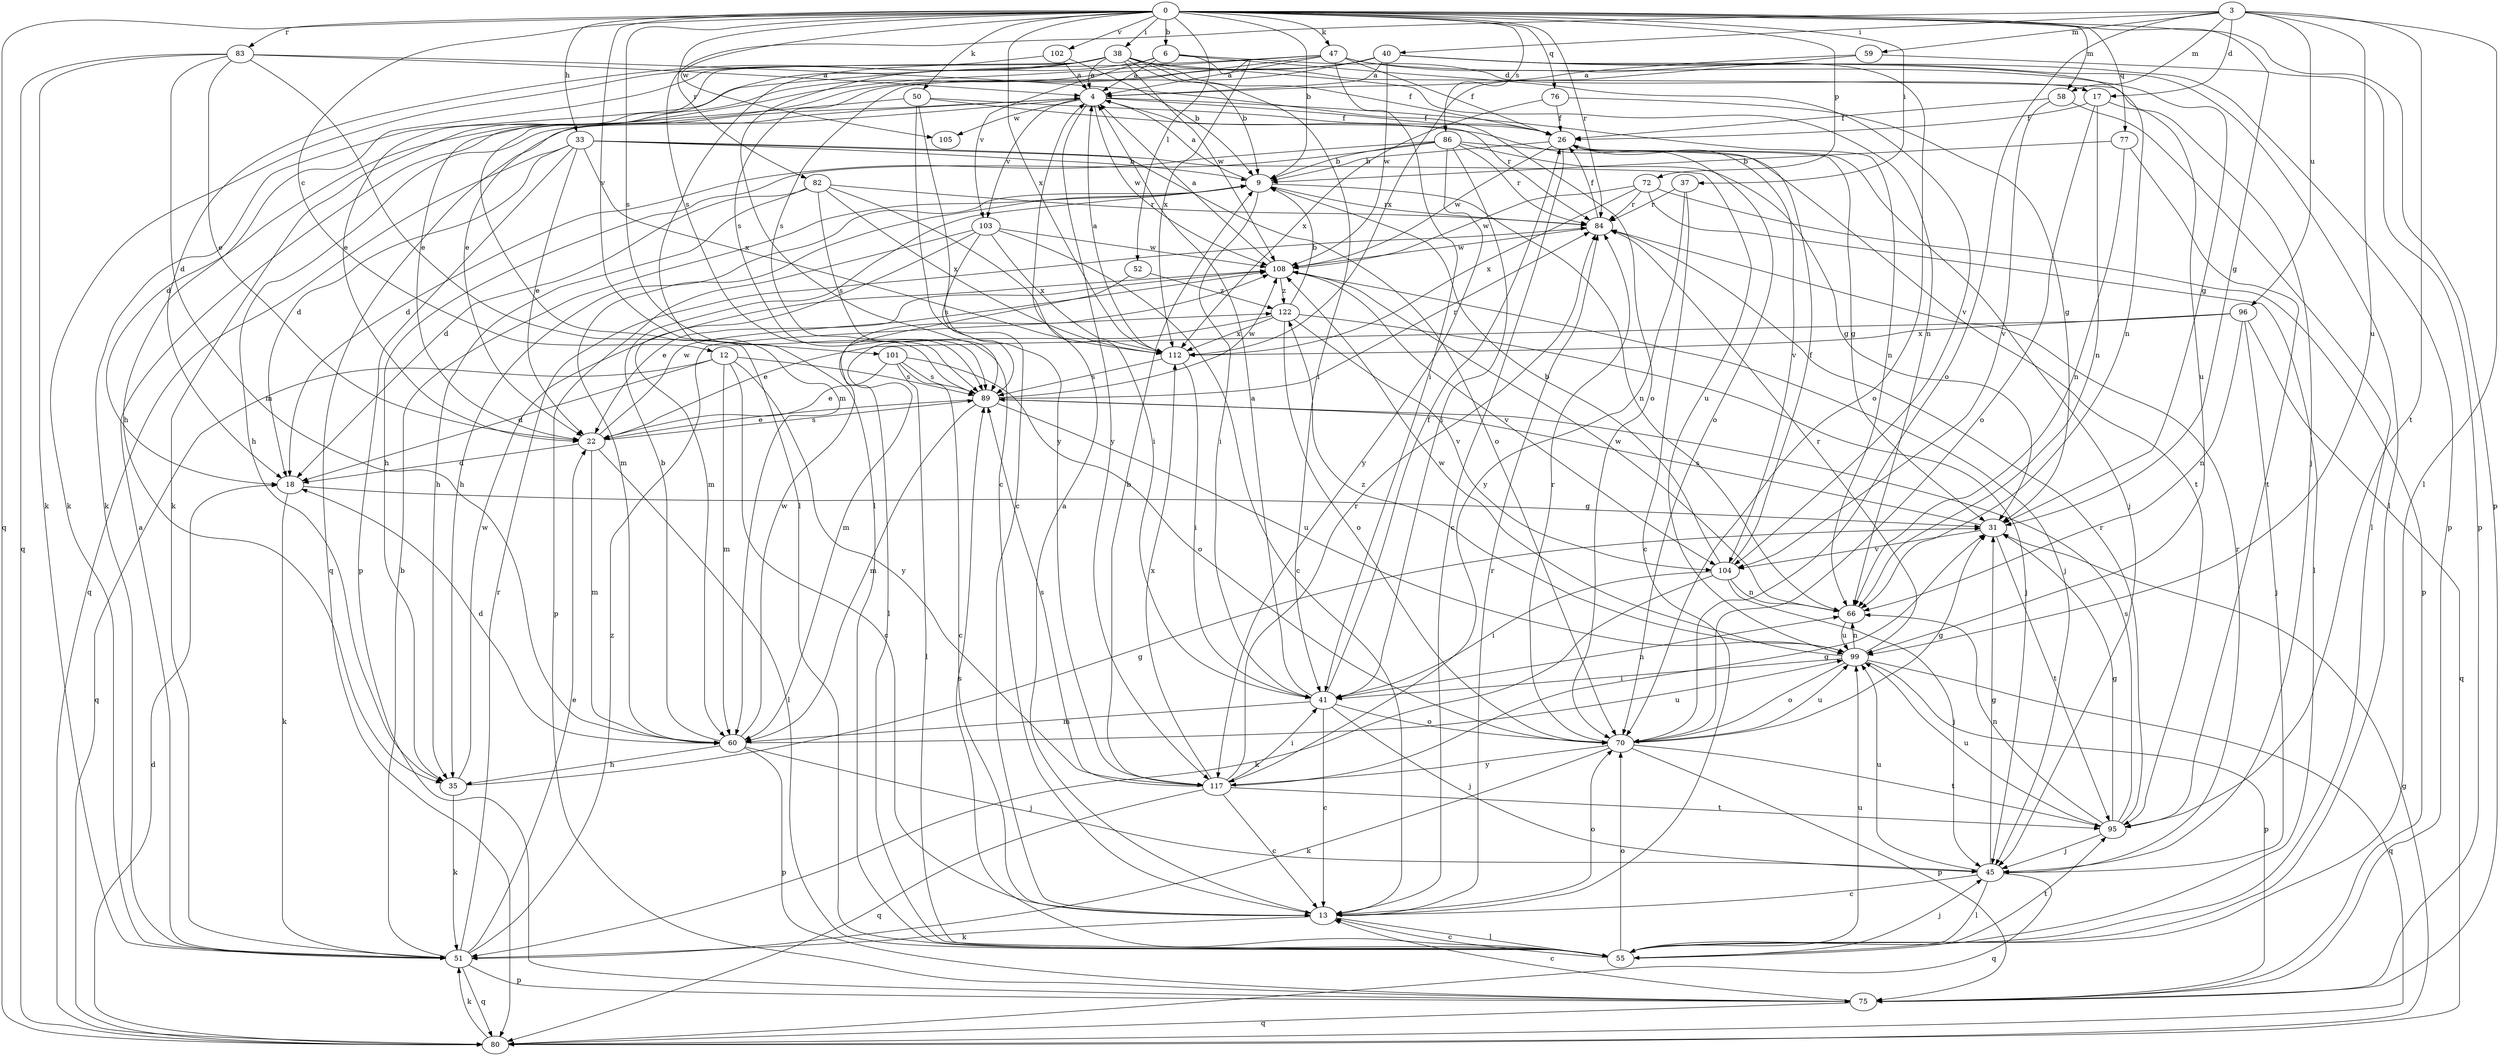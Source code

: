strict digraph  {
0;
3;
4;
6;
9;
12;
13;
17;
18;
22;
26;
31;
33;
35;
37;
38;
40;
41;
45;
47;
50;
51;
52;
55;
58;
59;
60;
66;
70;
72;
75;
76;
77;
80;
82;
83;
84;
86;
89;
95;
96;
99;
101;
102;
103;
104;
105;
108;
112;
117;
122;
0 -> 6  [label=b];
0 -> 9  [label=b];
0 -> 12  [label=c];
0 -> 31  [label=g];
0 -> 33  [label=h];
0 -> 37  [label=i];
0 -> 38  [label=i];
0 -> 47  [label=k];
0 -> 50  [label=k];
0 -> 52  [label=l];
0 -> 58  [label=m];
0 -> 72  [label=p];
0 -> 75  [label=p];
0 -> 76  [label=q];
0 -> 77  [label=q];
0 -> 80  [label=q];
0 -> 82  [label=r];
0 -> 83  [label=r];
0 -> 84  [label=r];
0 -> 86  [label=s];
0 -> 89  [label=s];
0 -> 101  [label=v];
0 -> 102  [label=v];
0 -> 105  [label=w];
0 -> 112  [label=x];
3 -> 17  [label=d];
3 -> 40  [label=i];
3 -> 55  [label=l];
3 -> 58  [label=m];
3 -> 59  [label=m];
3 -> 70  [label=o];
3 -> 89  [label=s];
3 -> 95  [label=t];
3 -> 96  [label=u];
3 -> 99  [label=u];
4 -> 26  [label=f];
4 -> 35  [label=h];
4 -> 66  [label=n];
4 -> 80  [label=q];
4 -> 84  [label=r];
4 -> 103  [label=v];
4 -> 105  [label=w];
4 -> 108  [label=w];
4 -> 117  [label=y];
6 -> 4  [label=a];
6 -> 17  [label=d];
6 -> 60  [label=m];
6 -> 103  [label=v];
6 -> 104  [label=v];
6 -> 112  [label=x];
9 -> 4  [label=a];
9 -> 35  [label=h];
9 -> 41  [label=i];
9 -> 60  [label=m];
9 -> 66  [label=n];
9 -> 84  [label=r];
12 -> 13  [label=c];
12 -> 18  [label=d];
12 -> 60  [label=m];
12 -> 80  [label=q];
12 -> 89  [label=s];
12 -> 117  [label=y];
13 -> 4  [label=a];
13 -> 51  [label=k];
13 -> 55  [label=l];
13 -> 70  [label=o];
13 -> 84  [label=r];
17 -> 26  [label=f];
17 -> 66  [label=n];
17 -> 70  [label=o];
17 -> 99  [label=u];
18 -> 31  [label=g];
18 -> 51  [label=k];
22 -> 18  [label=d];
22 -> 55  [label=l];
22 -> 60  [label=m];
22 -> 89  [label=s];
22 -> 108  [label=w];
26 -> 9  [label=b];
26 -> 13  [label=c];
26 -> 31  [label=g];
26 -> 45  [label=j];
26 -> 104  [label=v];
26 -> 108  [label=w];
31 -> 89  [label=s];
31 -> 95  [label=t];
31 -> 104  [label=v];
33 -> 9  [label=b];
33 -> 18  [label=d];
33 -> 22  [label=e];
33 -> 70  [label=o];
33 -> 75  [label=p];
33 -> 80  [label=q];
33 -> 99  [label=u];
33 -> 112  [label=x];
35 -> 31  [label=g];
35 -> 51  [label=k];
35 -> 108  [label=w];
37 -> 13  [label=c];
37 -> 84  [label=r];
37 -> 117  [label=y];
38 -> 4  [label=a];
38 -> 9  [label=b];
38 -> 13  [label=c];
38 -> 18  [label=d];
38 -> 22  [label=e];
38 -> 26  [label=f];
38 -> 35  [label=h];
38 -> 41  [label=i];
38 -> 45  [label=j];
38 -> 51  [label=k];
38 -> 66  [label=n];
38 -> 108  [label=w];
40 -> 4  [label=a];
40 -> 22  [label=e];
40 -> 51  [label=k];
40 -> 55  [label=l];
40 -> 66  [label=n];
40 -> 75  [label=p];
40 -> 89  [label=s];
40 -> 108  [label=w];
41 -> 4  [label=a];
41 -> 13  [label=c];
41 -> 26  [label=f];
41 -> 45  [label=j];
41 -> 60  [label=m];
41 -> 66  [label=n];
41 -> 70  [label=o];
45 -> 13  [label=c];
45 -> 31  [label=g];
45 -> 55  [label=l];
45 -> 80  [label=q];
45 -> 84  [label=r];
45 -> 99  [label=u];
47 -> 4  [label=a];
47 -> 22  [label=e];
47 -> 26  [label=f];
47 -> 31  [label=g];
47 -> 41  [label=i];
47 -> 51  [label=k];
47 -> 70  [label=o];
47 -> 89  [label=s];
50 -> 13  [label=c];
50 -> 18  [label=d];
50 -> 26  [label=f];
50 -> 70  [label=o];
50 -> 117  [label=y];
51 -> 4  [label=a];
51 -> 9  [label=b];
51 -> 22  [label=e];
51 -> 75  [label=p];
51 -> 80  [label=q];
51 -> 84  [label=r];
51 -> 122  [label=z];
52 -> 55  [label=l];
52 -> 122  [label=z];
55 -> 13  [label=c];
55 -> 45  [label=j];
55 -> 70  [label=o];
55 -> 89  [label=s];
55 -> 95  [label=t];
55 -> 99  [label=u];
58 -> 26  [label=f];
58 -> 55  [label=l];
58 -> 104  [label=v];
59 -> 4  [label=a];
59 -> 75  [label=p];
59 -> 112  [label=x];
60 -> 9  [label=b];
60 -> 18  [label=d];
60 -> 35  [label=h];
60 -> 45  [label=j];
60 -> 75  [label=p];
60 -> 99  [label=u];
60 -> 108  [label=w];
66 -> 99  [label=u];
66 -> 108  [label=w];
70 -> 31  [label=g];
70 -> 51  [label=k];
70 -> 75  [label=p];
70 -> 84  [label=r];
70 -> 95  [label=t];
70 -> 99  [label=u];
70 -> 117  [label=y];
72 -> 55  [label=l];
72 -> 75  [label=p];
72 -> 84  [label=r];
72 -> 108  [label=w];
72 -> 112  [label=x];
75 -> 13  [label=c];
75 -> 80  [label=q];
76 -> 26  [label=f];
76 -> 31  [label=g];
76 -> 112  [label=x];
77 -> 9  [label=b];
77 -> 66  [label=n];
77 -> 95  [label=t];
80 -> 18  [label=d];
80 -> 31  [label=g];
80 -> 51  [label=k];
82 -> 18  [label=d];
82 -> 35  [label=h];
82 -> 41  [label=i];
82 -> 84  [label=r];
82 -> 89  [label=s];
82 -> 112  [label=x];
83 -> 4  [label=a];
83 -> 22  [label=e];
83 -> 51  [label=k];
83 -> 55  [label=l];
83 -> 60  [label=m];
83 -> 70  [label=o];
83 -> 80  [label=q];
84 -> 26  [label=f];
84 -> 108  [label=w];
86 -> 9  [label=b];
86 -> 18  [label=d];
86 -> 31  [label=g];
86 -> 35  [label=h];
86 -> 41  [label=i];
86 -> 84  [label=r];
86 -> 95  [label=t];
86 -> 117  [label=y];
89 -> 22  [label=e];
89 -> 60  [label=m];
89 -> 84  [label=r];
89 -> 99  [label=u];
89 -> 108  [label=w];
95 -> 31  [label=g];
95 -> 45  [label=j];
95 -> 66  [label=n];
95 -> 84  [label=r];
95 -> 89  [label=s];
95 -> 99  [label=u];
96 -> 22  [label=e];
96 -> 45  [label=j];
96 -> 66  [label=n];
96 -> 80  [label=q];
96 -> 112  [label=x];
99 -> 41  [label=i];
99 -> 66  [label=n];
99 -> 70  [label=o];
99 -> 75  [label=p];
99 -> 80  [label=q];
99 -> 84  [label=r];
99 -> 108  [label=w];
99 -> 122  [label=z];
101 -> 13  [label=c];
101 -> 22  [label=e];
101 -> 55  [label=l];
101 -> 70  [label=o];
101 -> 89  [label=s];
102 -> 4  [label=a];
102 -> 9  [label=b];
102 -> 55  [label=l];
103 -> 13  [label=c];
103 -> 60  [label=m];
103 -> 75  [label=p];
103 -> 89  [label=s];
103 -> 108  [label=w];
103 -> 112  [label=x];
104 -> 9  [label=b];
104 -> 26  [label=f];
104 -> 41  [label=i];
104 -> 45  [label=j];
104 -> 51  [label=k];
104 -> 66  [label=n];
108 -> 4  [label=a];
108 -> 22  [label=e];
108 -> 45  [label=j];
108 -> 104  [label=v];
108 -> 122  [label=z];
112 -> 4  [label=a];
112 -> 41  [label=i];
112 -> 89  [label=s];
117 -> 9  [label=b];
117 -> 13  [label=c];
117 -> 31  [label=g];
117 -> 41  [label=i];
117 -> 80  [label=q];
117 -> 84  [label=r];
117 -> 89  [label=s];
117 -> 95  [label=t];
117 -> 112  [label=x];
122 -> 9  [label=b];
122 -> 45  [label=j];
122 -> 60  [label=m];
122 -> 70  [label=o];
122 -> 104  [label=v];
122 -> 112  [label=x];
}
